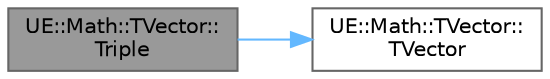 digraph "UE::Math::TVector::Triple"
{
 // INTERACTIVE_SVG=YES
 // LATEX_PDF_SIZE
  bgcolor="transparent";
  edge [fontname=Helvetica,fontsize=10,labelfontname=Helvetica,labelfontsize=10];
  node [fontname=Helvetica,fontsize=10,shape=box,height=0.2,width=0.4];
  rankdir="LR";
  Node1 [id="Node000001",label="UE::Math::TVector::\lTriple",height=0.2,width=0.4,color="gray40", fillcolor="grey60", style="filled", fontcolor="black",tooltip="Triple product of three vectors: X dot (Y cross Z)."];
  Node1 -> Node2 [id="edge1_Node000001_Node000002",color="steelblue1",style="solid",tooltip=" "];
  Node2 [id="Node000002",label="UE::Math::TVector::\lTVector",height=0.2,width=0.4,color="grey40", fillcolor="white", style="filled",URL="$de/d77/structUE_1_1Math_1_1TVector.html#a50071892cd411543cbbb3d9d35a6f277",tooltip="Default constructor (no initialization)."];
}
